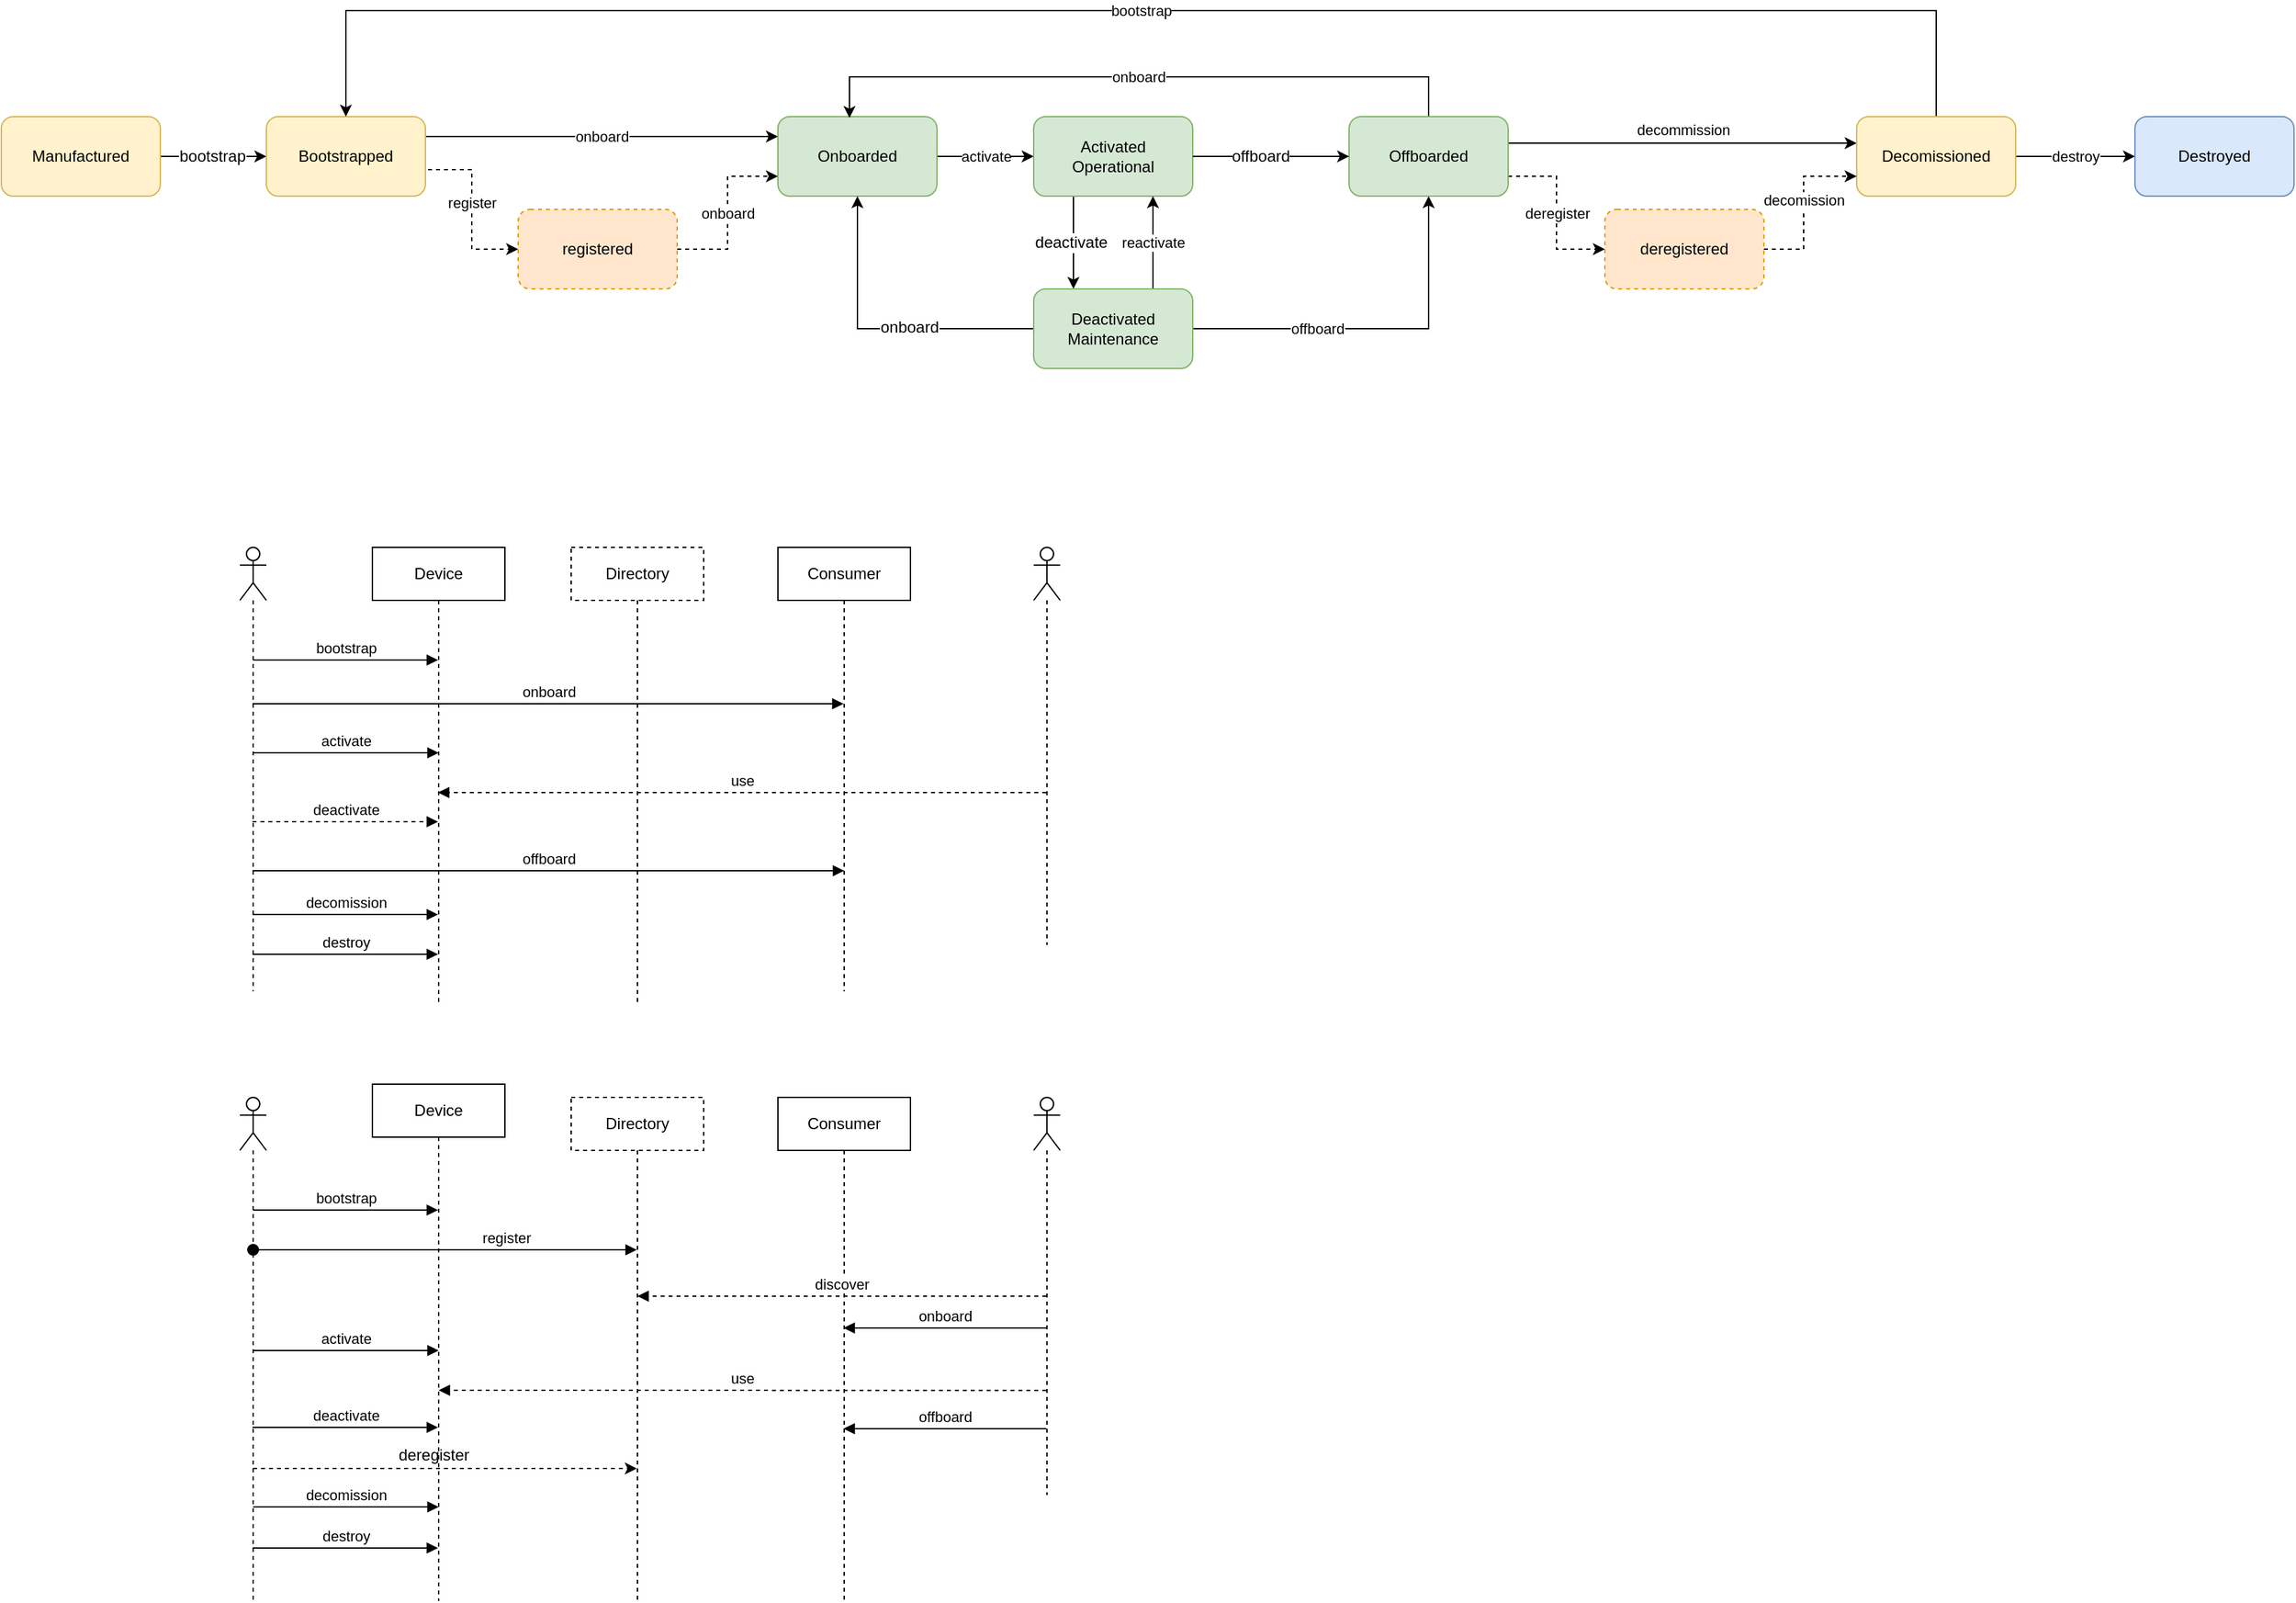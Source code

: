 <mxfile version="12.9.3" type="github">
  <diagram id="73htBAdFns5x5RNXRT5h" name="Page-1">
    <mxGraphModel dx="2189" dy="1014" grid="1" gridSize="10" guides="1" tooltips="1" connect="1" arrows="1" fold="1" page="1" pageScale="1" pageWidth="827" pageHeight="1169" math="0" shadow="0">
      <root>
        <mxCell id="0" />
        <mxCell id="1" parent="0" />
        <mxCell id="cT9X5mV1fRIRkkZIuZl8-15" style="edgeStyle=orthogonalEdgeStyle;rounded=0;orthogonalLoop=1;jettySize=auto;html=1;exitX=1;exitY=0.5;exitDx=0;exitDy=0;entryX=0;entryY=0.5;entryDx=0;entryDy=0;" parent="1" source="cT9X5mV1fRIRkkZIuZl8-1" target="cT9X5mV1fRIRkkZIuZl8-2" edge="1">
          <mxGeometry relative="1" as="geometry" />
        </mxCell>
        <mxCell id="cT9X5mV1fRIRkkZIuZl8-16" value="bootstrap" style="text;html=1;align=center;verticalAlign=middle;resizable=0;points=[];labelBackgroundColor=#ffffff;" parent="cT9X5mV1fRIRkkZIuZl8-15" vertex="1" connectable="0">
          <mxGeometry x="-0.029" y="-2" relative="1" as="geometry">
            <mxPoint y="-2" as="offset" />
          </mxGeometry>
        </mxCell>
        <mxCell id="cT9X5mV1fRIRkkZIuZl8-1" value="Manufactured" style="rounded=1;whiteSpace=wrap;html=1;fillColor=#fff2cc;strokeColor=#d6b656;" parent="1" vertex="1">
          <mxGeometry x="-190" y="260" width="120" height="60" as="geometry" />
        </mxCell>
        <mxCell id="cT9X5mV1fRIRkkZIuZl8-12" value="onboard" style="edgeStyle=orthogonalEdgeStyle;rounded=0;orthogonalLoop=1;jettySize=auto;html=1;entryX=0;entryY=0.75;entryDx=0;entryDy=0;dashed=1;" parent="1" source="NklPxvAMnmCEC8BFBDnq-11" target="cT9X5mV1fRIRkkZIuZl8-3" edge="1">
          <mxGeometry relative="1" as="geometry">
            <mxPoint x="380" y="300" as="targetPoint" />
          </mxGeometry>
        </mxCell>
        <mxCell id="NklPxvAMnmCEC8BFBDnq-12" value="register" style="edgeStyle=orthogonalEdgeStyle;rounded=0;orthogonalLoop=1;jettySize=auto;html=1;exitX=1;exitY=0.5;exitDx=0;exitDy=0;entryX=0;entryY=0.5;entryDx=0;entryDy=0;dashed=1;" edge="1" parent="1" source="cT9X5mV1fRIRkkZIuZl8-2" target="NklPxvAMnmCEC8BFBDnq-11">
          <mxGeometry relative="1" as="geometry">
            <Array as="points">
              <mxPoint x="130" y="300" />
              <mxPoint x="165" y="300" />
              <mxPoint x="165" y="360" />
            </Array>
          </mxGeometry>
        </mxCell>
        <mxCell id="NklPxvAMnmCEC8BFBDnq-15" value="onboard" style="edgeStyle=orthogonalEdgeStyle;rounded=0;orthogonalLoop=1;jettySize=auto;html=1;exitX=1;exitY=0.25;exitDx=0;exitDy=0;entryX=0;entryY=0.25;entryDx=0;entryDy=0;" edge="1" parent="1" source="cT9X5mV1fRIRkkZIuZl8-2" target="cT9X5mV1fRIRkkZIuZl8-3">
          <mxGeometry relative="1" as="geometry" />
        </mxCell>
        <mxCell id="cT9X5mV1fRIRkkZIuZl8-2" value="Bootstrapped" style="rounded=1;whiteSpace=wrap;html=1;fillColor=#fff2cc;strokeColor=#d6b656;" parent="1" vertex="1">
          <mxGeometry x="10" y="260" width="120" height="60" as="geometry" />
        </mxCell>
        <mxCell id="cT9X5mV1fRIRkkZIuZl8-11" value="activate" style="edgeStyle=orthogonalEdgeStyle;rounded=0;orthogonalLoop=1;jettySize=auto;html=1;exitX=1;exitY=0.5;exitDx=0;exitDy=0;entryX=0;entryY=0.5;entryDx=0;entryDy=0;" parent="1" source="cT9X5mV1fRIRkkZIuZl8-3" target="cT9X5mV1fRIRkkZIuZl8-4" edge="1">
          <mxGeometry relative="1" as="geometry" />
        </mxCell>
        <mxCell id="cT9X5mV1fRIRkkZIuZl8-3" value="Onboarded" style="rounded=1;whiteSpace=wrap;html=1;fillColor=#d5e8d4;strokeColor=#82b366;" parent="1" vertex="1">
          <mxGeometry x="396" y="260" width="120" height="60" as="geometry" />
        </mxCell>
        <mxCell id="cT9X5mV1fRIRkkZIuZl8-7" style="edgeStyle=orthogonalEdgeStyle;rounded=0;orthogonalLoop=1;jettySize=auto;html=1;entryX=0.25;entryY=0;entryDx=0;entryDy=0;exitX=0.25;exitY=1;exitDx=0;exitDy=0;" parent="1" source="cT9X5mV1fRIRkkZIuZl8-4" target="cT9X5mV1fRIRkkZIuZl8-5" edge="1">
          <mxGeometry relative="1" as="geometry" />
        </mxCell>
        <mxCell id="cT9X5mV1fRIRkkZIuZl8-9" value="deactivate" style="text;html=1;align=center;verticalAlign=middle;resizable=0;points=[];labelBackgroundColor=#ffffff;" parent="cT9X5mV1fRIRkkZIuZl8-7" vertex="1" connectable="0">
          <mxGeometry y="-2" relative="1" as="geometry">
            <mxPoint as="offset" />
          </mxGeometry>
        </mxCell>
        <mxCell id="cT9X5mV1fRIRkkZIuZl8-14" value="decommission" style="edgeStyle=orthogonalEdgeStyle;rounded=0;orthogonalLoop=1;jettySize=auto;html=1;exitX=1;exitY=0.5;exitDx=0;exitDy=0;" parent="1" source="NklPxvAMnmCEC8BFBDnq-57" target="cT9X5mV1fRIRkkZIuZl8-6" edge="1">
          <mxGeometry x="0.04" y="10" relative="1" as="geometry">
            <Array as="points">
              <mxPoint x="947" y="280" />
            </Array>
            <mxPoint as="offset" />
          </mxGeometry>
        </mxCell>
        <mxCell id="cT9X5mV1fRIRkkZIuZl8-4" value="Activated&lt;br&gt;Operational" style="rounded=1;whiteSpace=wrap;html=1;fillColor=#d5e8d4;strokeColor=#82b366;" parent="1" vertex="1">
          <mxGeometry x="589" y="260" width="120" height="60" as="geometry" />
        </mxCell>
        <mxCell id="cT9X5mV1fRIRkkZIuZl8-8" value="reactivate" style="edgeStyle=orthogonalEdgeStyle;rounded=0;orthogonalLoop=1;jettySize=auto;html=1;exitX=0.75;exitY=0;exitDx=0;exitDy=0;entryX=0.75;entryY=1;entryDx=0;entryDy=0;" parent="1" source="cT9X5mV1fRIRkkZIuZl8-5" target="cT9X5mV1fRIRkkZIuZl8-4" edge="1">
          <mxGeometry relative="1" as="geometry" />
        </mxCell>
        <mxCell id="cT9X5mV1fRIRkkZIuZl8-10" style="edgeStyle=orthogonalEdgeStyle;rounded=0;orthogonalLoop=1;jettySize=auto;html=1;exitX=0;exitY=0.5;exitDx=0;exitDy=0;entryX=0.5;entryY=1;entryDx=0;entryDy=0;" parent="1" source="cT9X5mV1fRIRkkZIuZl8-5" target="cT9X5mV1fRIRkkZIuZl8-3" edge="1">
          <mxGeometry relative="1" as="geometry" />
        </mxCell>
        <mxCell id="cT9X5mV1fRIRkkZIuZl8-13" value="onboard" style="text;html=1;align=center;verticalAlign=middle;resizable=0;points=[];labelBackgroundColor=#ffffff;" parent="cT9X5mV1fRIRkkZIuZl8-10" vertex="1" connectable="0">
          <mxGeometry x="-0.193" y="-1" relative="1" as="geometry">
            <mxPoint as="offset" />
          </mxGeometry>
        </mxCell>
        <mxCell id="NklPxvAMnmCEC8BFBDnq-27" value="offboard" style="edgeStyle=orthogonalEdgeStyle;rounded=0;orthogonalLoop=1;jettySize=auto;html=1;exitX=1;exitY=0.5;exitDx=0;exitDy=0;" edge="1" parent="1" source="cT9X5mV1fRIRkkZIuZl8-5" target="NklPxvAMnmCEC8BFBDnq-57">
          <mxGeometry x="-0.328" relative="1" as="geometry">
            <mxPoint as="offset" />
          </mxGeometry>
        </mxCell>
        <mxCell id="cT9X5mV1fRIRkkZIuZl8-5" value="Deactivated Maintenance" style="rounded=1;whiteSpace=wrap;html=1;fillColor=#d5e8d4;strokeColor=#82b366;" parent="1" vertex="1">
          <mxGeometry x="589" y="390" width="120" height="60" as="geometry" />
        </mxCell>
        <mxCell id="cT9X5mV1fRIRkkZIuZl8-18" value="destroy" style="edgeStyle=orthogonalEdgeStyle;rounded=0;orthogonalLoop=1;jettySize=auto;html=1;exitX=1;exitY=0.5;exitDx=0;exitDy=0;" parent="1" source="cT9X5mV1fRIRkkZIuZl8-6" target="cT9X5mV1fRIRkkZIuZl8-17" edge="1">
          <mxGeometry relative="1" as="geometry" />
        </mxCell>
        <mxCell id="cT9X5mV1fRIRkkZIuZl8-19" value="bootstrap" style="edgeStyle=orthogonalEdgeStyle;rounded=0;orthogonalLoop=1;jettySize=auto;html=1;entryX=0.5;entryY=0;entryDx=0;entryDy=0;exitX=0.5;exitY=0;exitDx=0;exitDy=0;" parent="1" source="cT9X5mV1fRIRkkZIuZl8-6" target="cT9X5mV1fRIRkkZIuZl8-2" edge="1">
          <mxGeometry relative="1" as="geometry">
            <Array as="points">
              <mxPoint x="1270" y="180" />
              <mxPoint x="70" y="180" />
            </Array>
            <mxPoint x="1030" y="240" as="sourcePoint" />
          </mxGeometry>
        </mxCell>
        <mxCell id="cT9X5mV1fRIRkkZIuZl8-6" value="Decomissioned" style="rounded=1;whiteSpace=wrap;html=1;fillColor=#fff2cc;strokeColor=#d6b656;" parent="1" vertex="1">
          <mxGeometry x="1210" y="260" width="120" height="60" as="geometry" />
        </mxCell>
        <mxCell id="cT9X5mV1fRIRkkZIuZl8-17" value="Destroyed" style="rounded=1;whiteSpace=wrap;html=1;fillColor=#dae8fc;strokeColor=#6c8ebf;" parent="1" vertex="1">
          <mxGeometry x="1420" y="260" width="120" height="60" as="geometry" />
        </mxCell>
        <mxCell id="NklPxvAMnmCEC8BFBDnq-1" value="" style="shape=umlLifeline;participant=umlActor;perimeter=lifelinePerimeter;whiteSpace=wrap;html=1;container=1;collapsible=0;recursiveResize=0;verticalAlign=top;spacingTop=36;labelBackgroundColor=#ffffff;outlineConnect=0;" vertex="1" parent="1">
          <mxGeometry x="-10" y="585" width="20" height="335" as="geometry" />
        </mxCell>
        <mxCell id="NklPxvAMnmCEC8BFBDnq-11" value="registered" style="rounded=1;whiteSpace=wrap;html=1;fillColor=#ffe6cc;strokeColor=#d79b00;dashed=1;" vertex="1" parent="1">
          <mxGeometry x="200" y="330" width="120" height="60" as="geometry" />
        </mxCell>
        <mxCell id="NklPxvAMnmCEC8BFBDnq-16" value="onboard" style="html=1;verticalAlign=bottom;endArrow=block;" edge="1" parent="1">
          <mxGeometry width="80" relative="1" as="geometry">
            <mxPoint x="-0.5" y="703" as="sourcePoint" />
            <mxPoint x="445.5" y="703" as="targetPoint" />
            <Array as="points">
              <mxPoint x="290" y="703" />
            </Array>
          </mxGeometry>
        </mxCell>
        <mxCell id="NklPxvAMnmCEC8BFBDnq-17" value="bootstrap" style="html=1;verticalAlign=bottom;endArrow=block;" edge="1" parent="1" source="NklPxvAMnmCEC8BFBDnq-1" target="NklPxvAMnmCEC8BFBDnq-18">
          <mxGeometry width="80" relative="1" as="geometry">
            <mxPoint x="490" y="540" as="sourcePoint" />
            <mxPoint x="570" y="540" as="targetPoint" />
            <Array as="points">
              <mxPoint x="80" y="670" />
            </Array>
          </mxGeometry>
        </mxCell>
        <mxCell id="NklPxvAMnmCEC8BFBDnq-18" value="Device" style="shape=umlLifeline;perimeter=lifelinePerimeter;whiteSpace=wrap;html=1;container=1;collapsible=0;recursiveResize=0;outlineConnect=0;" vertex="1" parent="1">
          <mxGeometry x="90" y="585" width="100" height="345" as="geometry" />
        </mxCell>
        <mxCell id="NklPxvAMnmCEC8BFBDnq-19" value="Directory" style="shape=umlLifeline;perimeter=lifelinePerimeter;whiteSpace=wrap;html=1;container=1;collapsible=0;recursiveResize=0;outlineConnect=0;dashed=1;" vertex="1" parent="1">
          <mxGeometry x="240" y="585" width="100" height="345" as="geometry" />
        </mxCell>
        <mxCell id="NklPxvAMnmCEC8BFBDnq-20" value="Consumer" style="shape=umlLifeline;perimeter=lifelinePerimeter;whiteSpace=wrap;html=1;container=1;collapsible=0;recursiveResize=0;outlineConnect=0;" vertex="1" parent="1">
          <mxGeometry x="396" y="585" width="100" height="335" as="geometry" />
        </mxCell>
        <mxCell id="NklPxvAMnmCEC8BFBDnq-23" value="activate" style="html=1;verticalAlign=bottom;endArrow=block;" edge="1" parent="1">
          <mxGeometry width="80" relative="1" as="geometry">
            <mxPoint y="740" as="sourcePoint" />
            <mxPoint x="140" y="740" as="targetPoint" />
          </mxGeometry>
        </mxCell>
        <mxCell id="NklPxvAMnmCEC8BFBDnq-24" value="" style="shape=umlLifeline;participant=umlActor;perimeter=lifelinePerimeter;whiteSpace=wrap;html=1;container=1;collapsible=0;recursiveResize=0;verticalAlign=top;spacingTop=36;labelBackgroundColor=#ffffff;outlineConnect=0;" vertex="1" parent="1">
          <mxGeometry x="589" y="585" width="20" height="300" as="geometry" />
        </mxCell>
        <mxCell id="NklPxvAMnmCEC8BFBDnq-26" value="deactivate" style="html=1;verticalAlign=bottom;endArrow=block;dashed=1;" edge="1" parent="1">
          <mxGeometry width="80" relative="1" as="geometry">
            <mxPoint x="-0.5" y="792" as="sourcePoint" />
            <mxPoint x="139.5" y="792" as="targetPoint" />
            <Array as="points">
              <mxPoint x="60" y="792" />
            </Array>
          </mxGeometry>
        </mxCell>
        <mxCell id="NklPxvAMnmCEC8BFBDnq-33" value="offboard" style="html=1;verticalAlign=bottom;endArrow=block;" edge="1" parent="1">
          <mxGeometry width="80" relative="1" as="geometry">
            <mxPoint x="-0.5" y="829" as="sourcePoint" />
            <mxPoint x="446" y="829" as="targetPoint" />
            <Array as="points" />
          </mxGeometry>
        </mxCell>
        <mxCell id="NklPxvAMnmCEC8BFBDnq-35" value="decomission" style="html=1;verticalAlign=bottom;endArrow=block;" edge="1" parent="1">
          <mxGeometry width="80" relative="1" as="geometry">
            <mxPoint x="-0.5" y="862" as="sourcePoint" />
            <mxPoint x="139.5" y="862" as="targetPoint" />
            <Array as="points">
              <mxPoint x="50" y="862" />
            </Array>
          </mxGeometry>
        </mxCell>
        <mxCell id="NklPxvAMnmCEC8BFBDnq-36" value="" style="shape=umlLifeline;participant=umlActor;perimeter=lifelinePerimeter;whiteSpace=wrap;html=1;container=1;collapsible=0;recursiveResize=0;verticalAlign=top;spacingTop=36;labelBackgroundColor=#ffffff;outlineConnect=0;" vertex="1" parent="1">
          <mxGeometry x="-10" y="1000" width="20" height="380" as="geometry" />
        </mxCell>
        <mxCell id="NklPxvAMnmCEC8BFBDnq-37" value="register" style="html=1;verticalAlign=bottom;startArrow=oval;endArrow=block;startSize=8;" edge="1" parent="1" source="NklPxvAMnmCEC8BFBDnq-36" target="NklPxvAMnmCEC8BFBDnq-43">
          <mxGeometry x="0.315" relative="1" as="geometry">
            <mxPoint x="290" y="1125" as="sourcePoint" />
            <mxPoint x="350" y="1125" as="targetPoint" />
            <Array as="points">
              <mxPoint x="170" y="1115" />
            </Array>
            <mxPoint as="offset" />
          </mxGeometry>
        </mxCell>
        <mxCell id="NklPxvAMnmCEC8BFBDnq-38" value="onboard" style="html=1;verticalAlign=bottom;endArrow=block;" edge="1" parent="1">
          <mxGeometry width="80" relative="1" as="geometry">
            <mxPoint x="598.5" y="1174" as="sourcePoint" />
            <mxPoint x="445.5" y="1174" as="targetPoint" />
            <Array as="points">
              <mxPoint x="530" y="1174" />
            </Array>
          </mxGeometry>
        </mxCell>
        <mxCell id="NklPxvAMnmCEC8BFBDnq-39" value="bootstrap" style="html=1;verticalAlign=bottom;endArrow=block;" edge="1" parent="1" source="NklPxvAMnmCEC8BFBDnq-36" target="NklPxvAMnmCEC8BFBDnq-42">
          <mxGeometry width="80" relative="1" as="geometry">
            <mxPoint x="490" y="955" as="sourcePoint" />
            <mxPoint x="570" y="955" as="targetPoint" />
            <Array as="points">
              <mxPoint x="80" y="1085" />
            </Array>
          </mxGeometry>
        </mxCell>
        <mxCell id="NklPxvAMnmCEC8BFBDnq-40" style="edgeStyle=orthogonalEdgeStyle;rounded=0;orthogonalLoop=1;jettySize=auto;html=1;dashed=1;" edge="1" parent="1" source="NklPxvAMnmCEC8BFBDnq-36">
          <mxGeometry relative="1" as="geometry">
            <Array as="points">
              <mxPoint x="60" y="1280" />
              <mxPoint x="60" y="1280" />
            </Array>
            <mxPoint x="139.5" y="1280" as="sourcePoint" />
            <mxPoint x="289.5" y="1280" as="targetPoint" />
          </mxGeometry>
        </mxCell>
        <mxCell id="NklPxvAMnmCEC8BFBDnq-41" value="deregister" style="text;html=1;align=center;verticalAlign=middle;resizable=0;points=[];labelBackgroundColor=#ffffff;" vertex="1" connectable="0" parent="NklPxvAMnmCEC8BFBDnq-40">
          <mxGeometry x="0.073" y="-18" relative="1" as="geometry">
            <mxPoint x="-19.5" y="-28" as="offset" />
          </mxGeometry>
        </mxCell>
        <mxCell id="NklPxvAMnmCEC8BFBDnq-42" value="Device" style="shape=umlLifeline;perimeter=lifelinePerimeter;whiteSpace=wrap;html=1;container=1;collapsible=0;recursiveResize=0;outlineConnect=0;" vertex="1" parent="1">
          <mxGeometry x="90" y="990" width="100" height="390" as="geometry" />
        </mxCell>
        <mxCell id="NklPxvAMnmCEC8BFBDnq-43" value="Directory" style="shape=umlLifeline;perimeter=lifelinePerimeter;whiteSpace=wrap;html=1;container=1;collapsible=0;recursiveResize=0;outlineConnect=0;dashed=1;" vertex="1" parent="1">
          <mxGeometry x="240" y="1000" width="100" height="380" as="geometry" />
        </mxCell>
        <mxCell id="NklPxvAMnmCEC8BFBDnq-44" value="Consumer" style="shape=umlLifeline;perimeter=lifelinePerimeter;whiteSpace=wrap;html=1;container=1;collapsible=0;recursiveResize=0;outlineConnect=0;" vertex="1" parent="1">
          <mxGeometry x="396" y="1000" width="100" height="380" as="geometry" />
        </mxCell>
        <mxCell id="NklPxvAMnmCEC8BFBDnq-46" value="activate" style="html=1;verticalAlign=bottom;endArrow=block;" edge="1" parent="1">
          <mxGeometry width="80" relative="1" as="geometry">
            <mxPoint y="1191" as="sourcePoint" />
            <mxPoint x="140" y="1191" as="targetPoint" />
            <Array as="points">
              <mxPoint x="70" y="1191" />
            </Array>
          </mxGeometry>
        </mxCell>
        <mxCell id="NklPxvAMnmCEC8BFBDnq-47" value="" style="shape=umlLifeline;participant=umlActor;perimeter=lifelinePerimeter;whiteSpace=wrap;html=1;container=1;collapsible=0;recursiveResize=0;verticalAlign=top;spacingTop=36;labelBackgroundColor=#ffffff;outlineConnect=0;" vertex="1" parent="1">
          <mxGeometry x="589" y="1000" width="20" height="300" as="geometry" />
        </mxCell>
        <mxCell id="NklPxvAMnmCEC8BFBDnq-48" value="deactivate" style="html=1;verticalAlign=bottom;endArrow=block;" edge="1" parent="1">
          <mxGeometry width="80" relative="1" as="geometry">
            <mxPoint x="-0.5" y="1249" as="sourcePoint" />
            <mxPoint x="139.5" y="1249" as="targetPoint" />
            <Array as="points">
              <mxPoint x="60" y="1249" />
            </Array>
          </mxGeometry>
        </mxCell>
        <mxCell id="NklPxvAMnmCEC8BFBDnq-49" value="decomission" style="html=1;verticalAlign=bottom;endArrow=block;" edge="1" parent="1">
          <mxGeometry width="80" relative="1" as="geometry">
            <mxPoint y="1309" as="sourcePoint" />
            <mxPoint x="140" y="1309" as="targetPoint" />
            <Array as="points" />
          </mxGeometry>
        </mxCell>
        <mxCell id="NklPxvAMnmCEC8BFBDnq-54" value="decomission" style="edgeStyle=orthogonalEdgeStyle;rounded=0;orthogonalLoop=1;jettySize=auto;html=1;entryX=0;entryY=0.75;entryDx=0;entryDy=0;dashed=1;exitX=1;exitY=0.5;exitDx=0;exitDy=0;" edge="1" parent="1" source="NklPxvAMnmCEC8BFBDnq-52" target="cT9X5mV1fRIRkkZIuZl8-6">
          <mxGeometry x="-0.238" y="20" relative="1" as="geometry">
            <Array as="points">
              <mxPoint x="1170" y="360" />
              <mxPoint x="1170" y="305" />
            </Array>
            <mxPoint x="20" y="-20" as="offset" />
          </mxGeometry>
        </mxCell>
        <mxCell id="NklPxvAMnmCEC8BFBDnq-52" value="deregistered" style="rounded=1;whiteSpace=wrap;html=1;fillColor=#ffe6cc;strokeColor=#d79b00;dashed=1;" vertex="1" parent="1">
          <mxGeometry x="1020" y="330" width="120" height="60" as="geometry" />
        </mxCell>
        <mxCell id="NklPxvAMnmCEC8BFBDnq-55" value="use" style="html=1;verticalAlign=bottom;endArrow=block;dashed=1;" edge="1" parent="1">
          <mxGeometry width="80" relative="1" as="geometry">
            <mxPoint x="598.5" y="770" as="sourcePoint" />
            <mxPoint x="139.5" y="770" as="targetPoint" />
            <Array as="points">
              <mxPoint x="370" y="770" />
            </Array>
          </mxGeometry>
        </mxCell>
        <mxCell id="NklPxvAMnmCEC8BFBDnq-56" value="use" style="html=1;verticalAlign=bottom;endArrow=block;dashed=1;entryX=0.5;entryY=0.594;entryDx=0;entryDy=0;entryPerimeter=0;" edge="1" parent="1">
          <mxGeometry width="80" relative="1" as="geometry">
            <mxPoint x="598.5" y="1221.07" as="sourcePoint" />
            <mxPoint x="140" y="1221.0" as="targetPoint" />
            <Array as="points">
              <mxPoint x="430" y="1221.07" />
            </Array>
          </mxGeometry>
        </mxCell>
        <mxCell id="NklPxvAMnmCEC8BFBDnq-61" value="deregister" style="edgeStyle=orthogonalEdgeStyle;rounded=0;orthogonalLoop=1;jettySize=auto;html=1;exitX=1;exitY=0.75;exitDx=0;exitDy=0;entryX=0;entryY=0.5;entryDx=0;entryDy=0;dashed=1;" edge="1" parent="1" source="NklPxvAMnmCEC8BFBDnq-57" target="NklPxvAMnmCEC8BFBDnq-52">
          <mxGeometry relative="1" as="geometry" />
        </mxCell>
        <mxCell id="NklPxvAMnmCEC8BFBDnq-62" value="onboard" style="edgeStyle=orthogonalEdgeStyle;rounded=0;orthogonalLoop=1;jettySize=auto;html=1;exitX=0.5;exitY=0;exitDx=0;exitDy=0;entryX=0.45;entryY=0.017;entryDx=0;entryDy=0;entryPerimeter=0;" edge="1" parent="1" source="NklPxvAMnmCEC8BFBDnq-57" target="cT9X5mV1fRIRkkZIuZl8-3">
          <mxGeometry relative="1" as="geometry">
            <Array as="points">
              <mxPoint x="887" y="230" />
              <mxPoint x="450" y="230" />
            </Array>
          </mxGeometry>
        </mxCell>
        <mxCell id="NklPxvAMnmCEC8BFBDnq-57" value="Offboarded" style="rounded=1;whiteSpace=wrap;html=1;fillColor=#d5e8d4;strokeColor=#82b366;" vertex="1" parent="1">
          <mxGeometry x="827" y="260" width="120" height="60" as="geometry" />
        </mxCell>
        <mxCell id="NklPxvAMnmCEC8BFBDnq-59" value="" style="edgeStyle=orthogonalEdgeStyle;rounded=0;orthogonalLoop=1;jettySize=auto;html=1;exitX=1;exitY=0.5;exitDx=0;exitDy=0;" edge="1" parent="1" source="cT9X5mV1fRIRkkZIuZl8-4" target="NklPxvAMnmCEC8BFBDnq-57">
          <mxGeometry relative="1" as="geometry">
            <mxPoint x="709" y="290" as="sourcePoint" />
            <mxPoint x="1121" y="280" as="targetPoint" />
            <Array as="points">
              <mxPoint x="780" y="290" />
              <mxPoint x="780" y="290" />
            </Array>
          </mxGeometry>
        </mxCell>
        <mxCell id="NklPxvAMnmCEC8BFBDnq-60" value="offboard" style="text;html=1;align=center;verticalAlign=middle;resizable=0;points=[];labelBackgroundColor=#ffffff;" vertex="1" connectable="0" parent="NklPxvAMnmCEC8BFBDnq-59">
          <mxGeometry x="-0.777" y="1" relative="1" as="geometry">
            <mxPoint x="38" y="1" as="offset" />
          </mxGeometry>
        </mxCell>
        <mxCell id="NklPxvAMnmCEC8BFBDnq-63" value="discover" style="html=1;verticalAlign=bottom;endArrow=block;dashed=1;" edge="1" parent="1" source="NklPxvAMnmCEC8BFBDnq-47" target="NklPxvAMnmCEC8BFBDnq-43">
          <mxGeometry width="80" relative="1" as="geometry">
            <mxPoint x="330" y="1080" as="sourcePoint" />
            <mxPoint x="410" y="1080" as="targetPoint" />
            <Array as="points">
              <mxPoint x="440" y="1150" />
            </Array>
          </mxGeometry>
        </mxCell>
        <mxCell id="NklPxvAMnmCEC8BFBDnq-64" value="offboard" style="html=1;verticalAlign=bottom;endArrow=block;" edge="1" parent="1">
          <mxGeometry width="80" relative="1" as="geometry">
            <mxPoint x="598.5" y="1250" as="sourcePoint" />
            <mxPoint x="445.5" y="1250" as="targetPoint" />
            <Array as="points">
              <mxPoint x="540" y="1250" />
            </Array>
          </mxGeometry>
        </mxCell>
        <mxCell id="NklPxvAMnmCEC8BFBDnq-65" value="destroy" style="html=1;verticalAlign=bottom;endArrow=block;" edge="1" parent="1">
          <mxGeometry width="80" relative="1" as="geometry">
            <mxPoint x="-0.5" y="892" as="sourcePoint" />
            <mxPoint x="139.5" y="892" as="targetPoint" />
            <Array as="points">
              <mxPoint x="60" y="892" />
            </Array>
          </mxGeometry>
        </mxCell>
        <mxCell id="NklPxvAMnmCEC8BFBDnq-66" value="destroy" style="html=1;verticalAlign=bottom;endArrow=block;" edge="1" parent="1">
          <mxGeometry width="80" relative="1" as="geometry">
            <mxPoint x="-0.5" y="1340" as="sourcePoint" />
            <mxPoint x="139.5" y="1340" as="targetPoint" />
            <Array as="points" />
          </mxGeometry>
        </mxCell>
      </root>
    </mxGraphModel>
  </diagram>
</mxfile>
